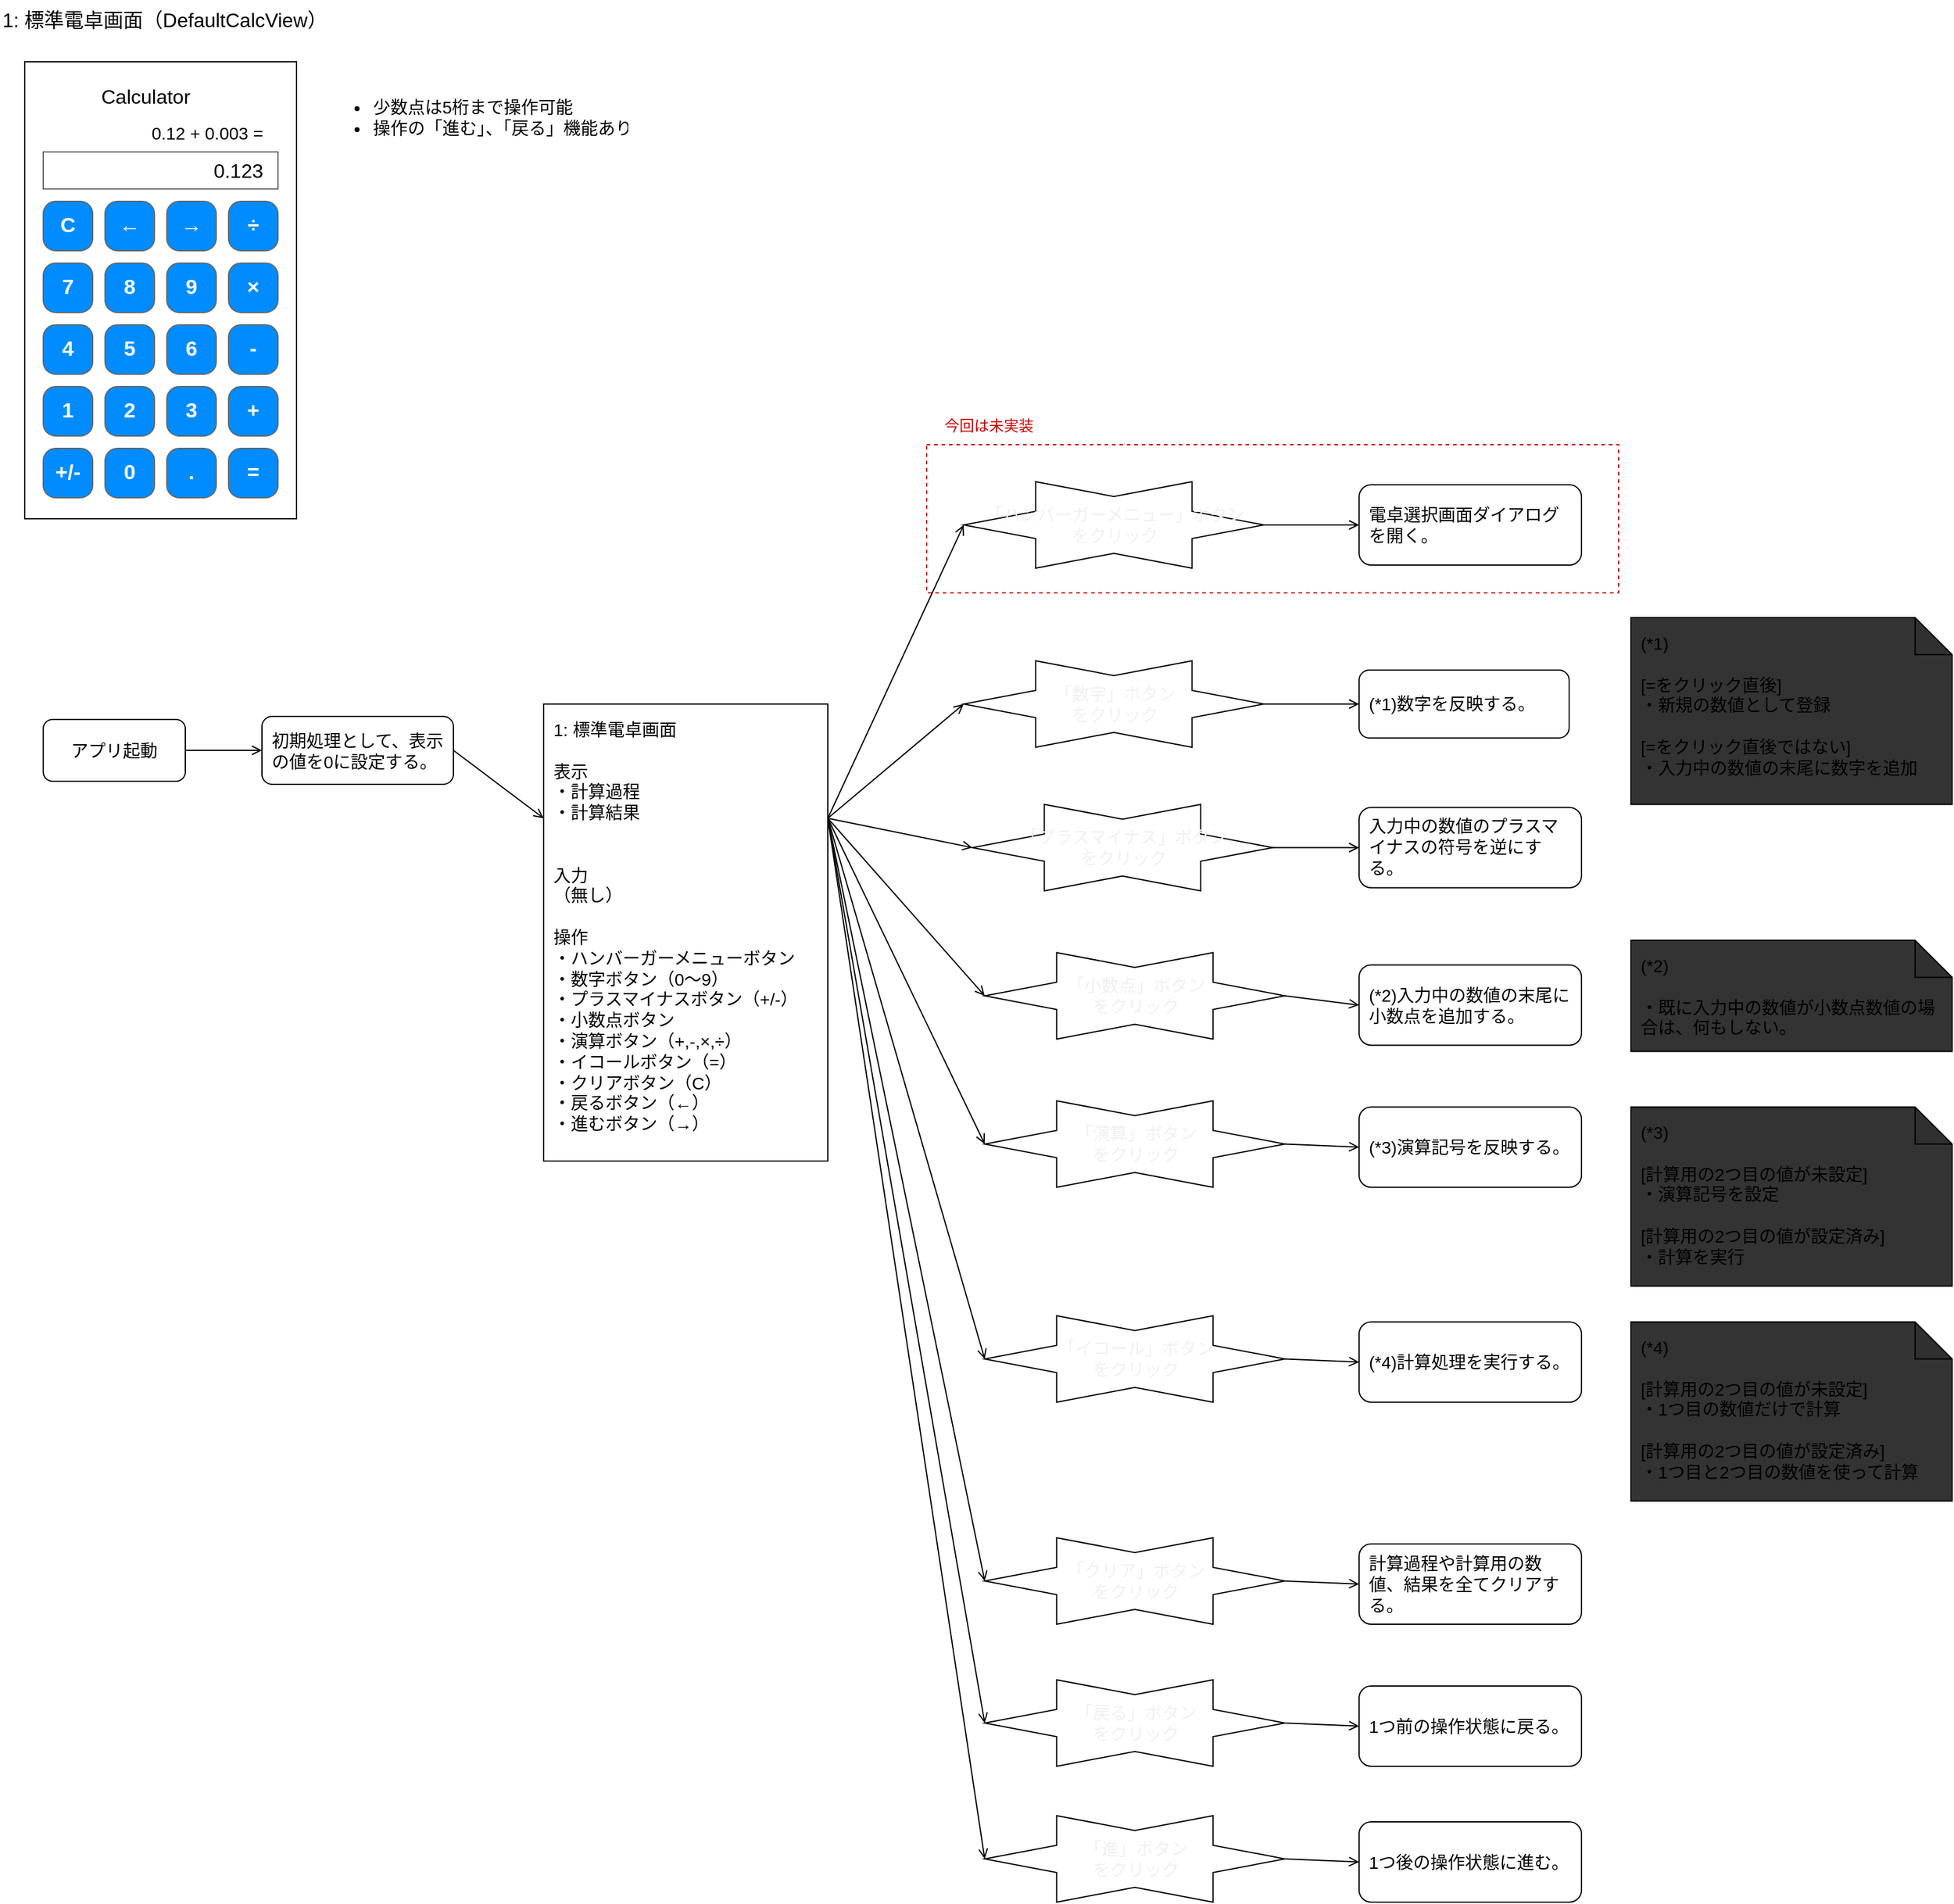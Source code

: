 <mxfile>
    <diagram id="Mt2VS-fp84buWHTQqZdh" name="ページ1">
        <mxGraphModel dx="1718" dy="1132" grid="1" gridSize="10" guides="1" tooltips="1" connect="1" arrows="1" fold="1" page="1" pageScale="1" pageWidth="1654" pageHeight="1169" background="none" math="0" shadow="0">
            <root>
                <mxCell id="0"/>
                <mxCell id="1" parent="0"/>
                <mxCell id="3" value="1: 標準電卓画面（DefaultCalcView）" style="text;html=1;align=left;verticalAlign=top;whiteSpace=wrap;rounded=0;labelPosition=center;verticalLabelPosition=middle;fontSize=16;" parent="1" vertex="1">
                    <mxGeometry x="40" y="40" width="330" height="40" as="geometry"/>
                </mxCell>
                <mxCell id="4" value="C" style="strokeWidth=1;shadow=0;dashed=0;align=center;html=1;shape=mxgraph.mockup.buttons.button;strokeColor=#666666;fontColor=#ffffff;mainText=;buttonStyle=round;fontSize=17;fontStyle=1;fillColor=#008cff;whiteSpace=wrap;" parent="1" vertex="1">
                    <mxGeometry x="75" y="203" width="40" height="40" as="geometry"/>
                </mxCell>
                <mxCell id="5" value="←" style="strokeWidth=1;shadow=0;dashed=0;align=center;html=1;shape=mxgraph.mockup.buttons.button;strokeColor=#666666;fontColor=#ffffff;mainText=;buttonStyle=round;fontSize=17;fontStyle=1;fillColor=#008cff;whiteSpace=wrap;" parent="1" vertex="1">
                    <mxGeometry x="125" y="203" width="40" height="40" as="geometry"/>
                </mxCell>
                <mxCell id="6" value="→" style="strokeWidth=1;shadow=0;dashed=0;align=center;html=1;shape=mxgraph.mockup.buttons.button;strokeColor=#666666;fontColor=#ffffff;mainText=;buttonStyle=round;fontSize=17;fontStyle=1;fillColor=#008cff;whiteSpace=wrap;" parent="1" vertex="1">
                    <mxGeometry x="175" y="203" width="40" height="40" as="geometry"/>
                </mxCell>
                <mxCell id="7" value="÷" style="strokeWidth=1;shadow=0;dashed=0;align=center;html=1;shape=mxgraph.mockup.buttons.button;strokeColor=#666666;fontColor=#ffffff;mainText=;buttonStyle=round;fontSize=17;fontStyle=1;fillColor=#008cff;whiteSpace=wrap;" parent="1" vertex="1">
                    <mxGeometry x="225" y="203" width="40" height="40" as="geometry"/>
                </mxCell>
                <mxCell id="8" value="7" style="strokeWidth=1;shadow=0;dashed=0;align=center;html=1;shape=mxgraph.mockup.buttons.button;strokeColor=#666666;fontColor=#ffffff;mainText=;buttonStyle=round;fontSize=17;fontStyle=1;fillColor=#008cff;whiteSpace=wrap;" parent="1" vertex="1">
                    <mxGeometry x="75" y="253" width="40" height="40" as="geometry"/>
                </mxCell>
                <mxCell id="9" value="8" style="strokeWidth=1;shadow=0;dashed=0;align=center;html=1;shape=mxgraph.mockup.buttons.button;strokeColor=#666666;fontColor=#ffffff;mainText=;buttonStyle=round;fontSize=17;fontStyle=1;fillColor=#008cff;whiteSpace=wrap;" parent="1" vertex="1">
                    <mxGeometry x="125" y="253" width="40" height="40" as="geometry"/>
                </mxCell>
                <mxCell id="10" value="9" style="strokeWidth=1;shadow=0;dashed=0;align=center;html=1;shape=mxgraph.mockup.buttons.button;strokeColor=#666666;fontColor=#ffffff;mainText=;buttonStyle=round;fontSize=17;fontStyle=1;fillColor=#008cff;whiteSpace=wrap;" parent="1" vertex="1">
                    <mxGeometry x="175" y="253" width="40" height="40" as="geometry"/>
                </mxCell>
                <mxCell id="11" value="×" style="strokeWidth=1;shadow=0;dashed=0;align=center;html=1;shape=mxgraph.mockup.buttons.button;strokeColor=#666666;fontColor=#ffffff;mainText=;buttonStyle=round;fontSize=17;fontStyle=1;fillColor=#008cff;whiteSpace=wrap;" parent="1" vertex="1">
                    <mxGeometry x="225" y="253" width="40" height="40" as="geometry"/>
                </mxCell>
                <mxCell id="12" value="4" style="strokeWidth=1;shadow=0;dashed=0;align=center;html=1;shape=mxgraph.mockup.buttons.button;strokeColor=#666666;fontColor=#ffffff;mainText=;buttonStyle=round;fontSize=17;fontStyle=1;fillColor=#008cff;whiteSpace=wrap;" parent="1" vertex="1">
                    <mxGeometry x="75" y="303" width="40" height="40" as="geometry"/>
                </mxCell>
                <mxCell id="13" value="5" style="strokeWidth=1;shadow=0;dashed=0;align=center;html=1;shape=mxgraph.mockup.buttons.button;strokeColor=#666666;fontColor=#ffffff;mainText=;buttonStyle=round;fontSize=17;fontStyle=1;fillColor=#008cff;whiteSpace=wrap;" parent="1" vertex="1">
                    <mxGeometry x="125" y="303" width="40" height="40" as="geometry"/>
                </mxCell>
                <mxCell id="14" value="6" style="strokeWidth=1;shadow=0;dashed=0;align=center;html=1;shape=mxgraph.mockup.buttons.button;strokeColor=#666666;fontColor=#ffffff;mainText=;buttonStyle=round;fontSize=17;fontStyle=1;fillColor=#008cff;whiteSpace=wrap;" parent="1" vertex="1">
                    <mxGeometry x="175" y="303" width="40" height="40" as="geometry"/>
                </mxCell>
                <mxCell id="15" value="-" style="strokeWidth=1;shadow=0;dashed=0;align=center;html=1;shape=mxgraph.mockup.buttons.button;strokeColor=#666666;fontColor=#ffffff;mainText=;buttonStyle=round;fontSize=17;fontStyle=1;fillColor=#008cff;whiteSpace=wrap;" parent="1" vertex="1">
                    <mxGeometry x="225" y="303" width="40" height="40" as="geometry"/>
                </mxCell>
                <mxCell id="16" value="1" style="strokeWidth=1;shadow=0;dashed=0;align=center;html=1;shape=mxgraph.mockup.buttons.button;strokeColor=#666666;fontColor=#ffffff;mainText=;buttonStyle=round;fontSize=17;fontStyle=1;fillColor=#008cff;whiteSpace=wrap;" parent="1" vertex="1">
                    <mxGeometry x="75" y="353" width="40" height="40" as="geometry"/>
                </mxCell>
                <mxCell id="17" value="2" style="strokeWidth=1;shadow=0;dashed=0;align=center;html=1;shape=mxgraph.mockup.buttons.button;strokeColor=#666666;fontColor=#ffffff;mainText=;buttonStyle=round;fontSize=17;fontStyle=1;fillColor=#008cff;whiteSpace=wrap;" parent="1" vertex="1">
                    <mxGeometry x="125" y="353" width="40" height="40" as="geometry"/>
                </mxCell>
                <mxCell id="18" value="3" style="strokeWidth=1;shadow=0;dashed=0;align=center;html=1;shape=mxgraph.mockup.buttons.button;strokeColor=#666666;fontColor=#ffffff;mainText=;buttonStyle=round;fontSize=17;fontStyle=1;fillColor=#008cff;whiteSpace=wrap;" parent="1" vertex="1">
                    <mxGeometry x="175" y="353" width="40" height="40" as="geometry"/>
                </mxCell>
                <mxCell id="19" value="+" style="strokeWidth=1;shadow=0;dashed=0;align=center;html=1;shape=mxgraph.mockup.buttons.button;strokeColor=#666666;fontColor=#ffffff;mainText=;buttonStyle=round;fontSize=17;fontStyle=1;fillColor=#008cff;whiteSpace=wrap;" parent="1" vertex="1">
                    <mxGeometry x="225" y="353" width="40" height="40" as="geometry"/>
                </mxCell>
                <mxCell id="20" value="+/-" style="strokeWidth=1;shadow=0;dashed=0;align=center;html=1;shape=mxgraph.mockup.buttons.button;strokeColor=#666666;fontColor=#ffffff;mainText=;buttonStyle=round;fontSize=17;fontStyle=1;fillColor=#008cff;whiteSpace=wrap;" parent="1" vertex="1">
                    <mxGeometry x="75" y="403" width="40" height="40" as="geometry"/>
                </mxCell>
                <mxCell id="21" value="0" style="strokeWidth=1;shadow=0;dashed=0;align=center;html=1;shape=mxgraph.mockup.buttons.button;strokeColor=#666666;fontColor=#ffffff;mainText=;buttonStyle=round;fontSize=17;fontStyle=1;fillColor=#008cff;whiteSpace=wrap;" parent="1" vertex="1">
                    <mxGeometry x="125" y="403" width="40" height="40" as="geometry"/>
                </mxCell>
                <mxCell id="22" value="." style="strokeWidth=1;shadow=0;dashed=0;align=center;html=1;shape=mxgraph.mockup.buttons.button;strokeColor=#666666;fontColor=#ffffff;mainText=;buttonStyle=round;fontSize=17;fontStyle=1;fillColor=#008cff;whiteSpace=wrap;" parent="1" vertex="1">
                    <mxGeometry x="175" y="403" width="40" height="40" as="geometry"/>
                </mxCell>
                <mxCell id="23" value="=" style="strokeWidth=1;shadow=0;dashed=0;align=center;html=1;shape=mxgraph.mockup.buttons.button;strokeColor=#666666;fontColor=#ffffff;mainText=;buttonStyle=round;fontSize=17;fontStyle=1;fillColor=#008cff;whiteSpace=wrap;" parent="1" vertex="1">
                    <mxGeometry x="225" y="403" width="40" height="40" as="geometry"/>
                </mxCell>
                <mxCell id="25" value="" style="strokeWidth=1;shadow=0;dashed=0;align=right;html=1;shape=mxgraph.mockup.text.textBox;fontColor=#666666;align=left;fontSize=17;spacingLeft=4;spacingTop=-3;strokeColor=#666666;mainText=;labelPosition=center;verticalLabelPosition=middle;verticalAlign=middle;" parent="1" vertex="1">
                    <mxGeometry x="75" y="163" width="190" height="30" as="geometry"/>
                </mxCell>
                <mxCell id="27" value="0.123" style="text;html=1;strokeColor=none;fillColor=none;align=right;verticalAlign=middle;whiteSpace=wrap;rounded=0;fontSize=16;" parent="1" vertex="1">
                    <mxGeometry x="195" y="163" width="60" height="30" as="geometry"/>
                </mxCell>
                <mxCell id="28" value="Calculator" style="text;html=1;strokeColor=none;fillColor=none;align=left;verticalAlign=middle;whiteSpace=wrap;rounded=0;fontSize=16;" parent="1" vertex="1">
                    <mxGeometry x="120" y="103" width="100" height="30" as="geometry"/>
                </mxCell>
                <mxCell id="55" value="" style="dashed=0;shape=mxgraph.gmdl.preferences;strokeColor=none;fillColor=#FFFFFF;fontSize=16;" parent="1" vertex="1">
                    <mxGeometry x="78" y="110" width="24" height="16" as="geometry"/>
                </mxCell>
                <mxCell id="56" value="0.12 + 0.003 =" style="text;html=1;strokeColor=none;fillColor=none;align=right;verticalAlign=middle;whiteSpace=wrap;rounded=0;fontSize=14;" parent="1" vertex="1">
                    <mxGeometry x="115" y="133" width="140" height="30" as="geometry"/>
                </mxCell>
                <mxCell id="57" value="" style="rounded=0;whiteSpace=wrap;html=1;fontSize=14;fontColor=#000000;fillColor=none;" parent="1" vertex="1">
                    <mxGeometry x="60" y="90" width="220" height="370" as="geometry"/>
                </mxCell>
                <mxCell id="58" value="&lt;ul&gt;&lt;li&gt;少数点は5桁まで操作可能&lt;/li&gt;&lt;li&gt;操作の「進む」、「戻る」機能あり&lt;/li&gt;&lt;/ul&gt;" style="text;strokeColor=none;fillColor=none;html=1;whiteSpace=wrap;verticalAlign=top;overflow=hidden;fontSize=14;fontColor=default;" parent="1" vertex="1">
                    <mxGeometry x="300" y="98" width="320" height="82" as="geometry"/>
                </mxCell>
                <mxCell id="67" style="edgeStyle=none;html=1;exitX=1;exitY=0.5;exitDx=0;exitDy=0;entryX=0;entryY=0.5;entryDx=0;entryDy=0;fontSize=14;fontColor=default;endArrow=open;endFill=0;startSize=6;endSize=6;" parent="1" source="59" target="68" edge="1">
                    <mxGeometry relative="1" as="geometry"/>
                </mxCell>
                <mxCell id="59" value="アプリ起動" style="rounded=1;whiteSpace=wrap;html=1;fontSize=14;fontColor=default;fillColor=none;" parent="1" vertex="1">
                    <mxGeometry x="75" y="622.5" width="115" height="50" as="geometry"/>
                </mxCell>
                <mxCell id="76" style="edgeStyle=none;html=1;exitX=1;exitY=0.25;exitDx=0;exitDy=0;entryX=0;entryY=0.5;entryDx=0;entryDy=0;entryPerimeter=0;fontSize=14;fontColor=#000000;endArrow=open;endFill=0;startSize=6;endSize=6;" parent="1" source="66" target="79" edge="1">
                    <mxGeometry relative="1" as="geometry">
                        <mxPoint x="842.1" y="700.163" as="targetPoint"/>
                    </mxGeometry>
                </mxCell>
                <mxCell id="81" style="edgeStyle=none;html=1;exitX=1;exitY=0.25;exitDx=0;exitDy=0;entryX=0;entryY=0.5;entryDx=0;entryDy=0;entryPerimeter=0;fontSize=14;fontColor=#000000;endArrow=open;endFill=0;startSize=6;endSize=6;" parent="1" source="66" target="80" edge="1">
                    <mxGeometry relative="1" as="geometry"/>
                </mxCell>
                <mxCell id="93" style="edgeStyle=none;html=1;exitX=1;exitY=0.25;exitDx=0;exitDy=0;entryX=0;entryY=0.5;entryDx=0;entryDy=0;entryPerimeter=0;fontSize=14;fontColor=#000000;endArrow=open;endFill=0;startSize=6;endSize=6;" parent="1" source="66" target="89" edge="1">
                    <mxGeometry relative="1" as="geometry"/>
                </mxCell>
                <mxCell id="97" style="edgeStyle=none;html=1;exitX=1;exitY=0.25;exitDx=0;exitDy=0;entryX=0;entryY=0.5;entryDx=0;entryDy=0;entryPerimeter=0;fontSize=14;fontColor=#000000;endArrow=open;endFill=0;startSize=6;endSize=6;" parent="1" source="66" target="94" edge="1">
                    <mxGeometry relative="1" as="geometry"/>
                </mxCell>
                <mxCell id="108" style="edgeStyle=none;html=1;exitX=1;exitY=0.25;exitDx=0;exitDy=0;entryX=0;entryY=0.5;entryDx=0;entryDy=0;entryPerimeter=0;fontSize=14;fontColor=#000000;endArrow=open;endFill=0;startSize=6;endSize=6;" parent="1" source="66" target="99" edge="1">
                    <mxGeometry relative="1" as="geometry"/>
                </mxCell>
                <mxCell id="109" style="edgeStyle=none;html=1;exitX=1;exitY=0.25;exitDx=0;exitDy=0;entryX=0;entryY=0.5;entryDx=0;entryDy=0;entryPerimeter=0;fontSize=14;fontColor=#000000;endArrow=open;endFill=0;startSize=6;endSize=6;" parent="1" source="66" target="101" edge="1">
                    <mxGeometry relative="1" as="geometry"/>
                </mxCell>
                <mxCell id="110" style="edgeStyle=none;html=1;exitX=1;exitY=0.25;exitDx=0;exitDy=0;entryX=0;entryY=0.5;entryDx=0;entryDy=0;entryPerimeter=0;fontSize=14;fontColor=#000000;endArrow=open;endFill=0;startSize=6;endSize=6;" parent="1" source="66" target="102" edge="1">
                    <mxGeometry relative="1" as="geometry"/>
                </mxCell>
                <mxCell id="66" value="1: 標準電卓画面&lt;br&gt;&lt;br&gt;表示&lt;br&gt;・計算過程&lt;br&gt;・計算結果&lt;br&gt;&lt;br&gt;&lt;br&gt;入力&lt;br&gt;（無し）&lt;br&gt;&lt;br&gt;操作&lt;br&gt;・ハンバーガーメニューボタン&lt;br&gt;・数字ボタン（0～9）&lt;br&gt;・プラスマイナスボタン（+/-）&lt;br&gt;・小数点ボタン&lt;br&gt;・演算ボタン（+,-,×,÷）&lt;br&gt;・イコールボタン（=）&lt;br&gt;・クリアボタン（C）&lt;br&gt;・戻るボタン（←）&lt;br&gt;・進むボタン（→）" style="rounded=0;whiteSpace=wrap;html=1;fontSize=14;fontColor=default;fillColor=none;align=left;verticalAlign=top;spacingLeft=0;spacing=8;" parent="1" vertex="1">
                    <mxGeometry x="480" y="610" width="230" height="370" as="geometry"/>
                </mxCell>
                <mxCell id="70" style="edgeStyle=none;html=1;exitX=1;exitY=0.5;exitDx=0;exitDy=0;entryX=0;entryY=0.25;entryDx=0;entryDy=0;fontSize=14;fontColor=default;endArrow=open;endFill=0;startSize=6;endSize=6;" parent="1" source="68" target="66" edge="1">
                    <mxGeometry relative="1" as="geometry"/>
                </mxCell>
                <mxCell id="68" value="初期処理として、表示の値を0に設定する。" style="rounded=1;whiteSpace=wrap;html=1;fontSize=14;fontColor=default;fillColor=none;align=left;spacing=8;" parent="1" vertex="1">
                    <mxGeometry x="252" y="620" width="155" height="55" as="geometry"/>
                </mxCell>
                <mxCell id="77" style="edgeStyle=none;html=1;exitX=1;exitY=0.5;exitDx=0;exitDy=0;exitPerimeter=0;entryX=0;entryY=0.5;entryDx=0;entryDy=0;fontSize=14;fontColor=#000000;endArrow=open;endFill=0;startSize=6;endSize=6;" parent="1" source="79" target="75" edge="1">
                    <mxGeometry relative="1" as="geometry">
                        <mxPoint x="969.6" y="596.562" as="sourcePoint"/>
                    </mxGeometry>
                </mxCell>
                <mxCell id="74" value="(*1)&lt;br&gt;&lt;br&gt;[=をクリック直後]&lt;br&gt;・新規の数値として登録&lt;br&gt;&lt;br&gt;[=をクリック直後ではない]&lt;br&gt;・入力中の数値の末尾に数字を追加" style="shape=note;whiteSpace=wrap;html=1;backgroundOutline=1;darkOpacity=0.05;fontSize=14;align=left;verticalAlign=top;fillColor=#333333;perimeterSpacing=0;spacing=8;" parent="1" vertex="1">
                    <mxGeometry x="1360" y="540" width="260" height="151.25" as="geometry"/>
                </mxCell>
                <mxCell id="75" value="(*1)数字を反映する。" style="rounded=1;whiteSpace=wrap;html=1;fontSize=14;fontColor=default;fillColor=none;align=left;spacing=8;" parent="1" vertex="1">
                    <mxGeometry x="1140" y="582.5" width="170" height="55" as="geometry"/>
                </mxCell>
                <mxCell id="79" value="&lt;span style=&quot;color: rgb(240, 240, 240);&quot;&gt;「数字」ボタン&lt;br&gt;をクリック&lt;/span&gt;" style="verticalLabelPosition=middle;verticalAlign=middle;html=1;shape=mxgraph.basic.6_point_star;fontSize=14;fontColor=#000000;fillColor=none;labelPosition=center;align=center;" parent="1" vertex="1">
                    <mxGeometry x="820" y="575" width="243" height="70" as="geometry"/>
                </mxCell>
                <mxCell id="83" style="edgeStyle=none;html=1;exitX=1;exitY=0.5;exitDx=0;exitDy=0;exitPerimeter=0;entryX=0;entryY=0.5;entryDx=0;entryDy=0;fontSize=14;fontColor=#000000;endArrow=open;endFill=0;startSize=6;endSize=6;" parent="1" source="80" target="82" edge="1">
                    <mxGeometry relative="1" as="geometry"/>
                </mxCell>
                <mxCell id="80" value="&lt;span style=&quot;color: rgb(240, 240, 240);&quot;&gt;「プラスマイナス」ボタン&lt;br&gt;をクリック&lt;/span&gt;" style="verticalLabelPosition=middle;verticalAlign=middle;html=1;shape=mxgraph.basic.6_point_star;fontSize=14;fontColor=#000000;fillColor=none;labelPosition=center;align=center;" parent="1" vertex="1">
                    <mxGeometry x="827" y="691.25" width="243" height="70" as="geometry"/>
                </mxCell>
                <mxCell id="82" value="入力中の数値のプラスマイナスの符号を逆にする。" style="rounded=1;whiteSpace=wrap;html=1;fontSize=14;fontColor=default;fillColor=none;align=left;spacing=8;" parent="1" vertex="1">
                    <mxGeometry x="1140" y="693.75" width="180" height="65" as="geometry"/>
                </mxCell>
                <mxCell id="84" value="&lt;span style=&quot;color: rgb(240, 240, 240);&quot;&gt;「小数点」ボタン&lt;br&gt;をクリック&lt;/span&gt;" style="verticalLabelPosition=middle;verticalAlign=middle;html=1;shape=mxgraph.basic.6_point_star;fontSize=14;fontColor=#000000;fillColor=none;labelPosition=center;align=center;" parent="1" vertex="1">
                    <mxGeometry x="837" y="811.25" width="243" height="70" as="geometry"/>
                </mxCell>
                <mxCell id="85" value="(*2)入力中の数値の末尾に小数点を追加する。" style="rounded=1;whiteSpace=wrap;html=1;fontSize=14;fontColor=default;fillColor=none;align=left;spacing=8;" parent="1" vertex="1">
                    <mxGeometry x="1140" y="821.25" width="180" height="65" as="geometry"/>
                </mxCell>
                <mxCell id="86" value="(*2)&lt;br&gt;&lt;br&gt;・既に入力中の数値が小数点数値の場合は、何もしない。" style="shape=note;whiteSpace=wrap;html=1;backgroundOutline=1;darkOpacity=0.05;fontSize=14;align=left;verticalAlign=top;fillColor=#333333;spacing=8;" parent="1" vertex="1">
                    <mxGeometry x="1360" y="801.25" width="260" height="90" as="geometry"/>
                </mxCell>
                <mxCell id="87" style="edgeStyle=none;html=1;exitX=1;exitY=0.25;exitDx=0;exitDy=0;entryX=0;entryY=0.5;entryDx=0;entryDy=0;entryPerimeter=0;fontSize=14;fontColor=#000000;endArrow=open;endFill=0;startSize=6;endSize=6;" parent="1" source="66" target="84" edge="1">
                    <mxGeometry relative="1" as="geometry">
                        <mxPoint x="720" y="707.5" as="sourcePoint"/>
                        <mxPoint x="837" y="795" as="targetPoint"/>
                    </mxGeometry>
                </mxCell>
                <mxCell id="88" style="edgeStyle=none;html=1;exitX=1;exitY=0.5;exitDx=0;exitDy=0;entryX=0;entryY=0.5;entryDx=0;entryDy=0;fontSize=14;fontColor=#000000;endArrow=open;endFill=0;startSize=6;endSize=6;exitPerimeter=0;" parent="1" source="84" target="85" edge="1">
                    <mxGeometry relative="1" as="geometry">
                        <mxPoint x="1063" y="881.25" as="sourcePoint"/>
                        <mxPoint x="1190" y="1088.75" as="targetPoint"/>
                    </mxGeometry>
                </mxCell>
                <mxCell id="92" style="edgeStyle=none;html=1;exitX=1;exitY=0.5;exitDx=0;exitDy=0;exitPerimeter=0;entryX=0;entryY=0.5;entryDx=0;entryDy=0;fontSize=14;fontColor=#000000;endArrow=open;endFill=0;startSize=6;endSize=6;" parent="1" source="89" target="90" edge="1">
                    <mxGeometry relative="1" as="geometry"/>
                </mxCell>
                <mxCell id="89" value="&lt;span style=&quot;color: rgb(240, 240, 240);&quot;&gt;「演算」ボタン&lt;br&gt;をクリック&lt;/span&gt;" style="verticalLabelPosition=middle;verticalAlign=middle;html=1;shape=mxgraph.basic.6_point_star;fontSize=14;fontColor=#000000;fillColor=none;labelPosition=center;align=center;" parent="1" vertex="1">
                    <mxGeometry x="837" y="931.25" width="243" height="70" as="geometry"/>
                </mxCell>
                <mxCell id="90" value="(*3)演算記号を反映する。" style="rounded=1;whiteSpace=wrap;html=1;fontSize=14;fontColor=default;fillColor=none;align=left;spacing=8;" parent="1" vertex="1">
                    <mxGeometry x="1140" y="936.25" width="180" height="65" as="geometry"/>
                </mxCell>
                <mxCell id="91" value="(*3)&lt;br&gt;&lt;br&gt;[計算用の2つ目の値が未設定]&lt;br&gt;・演算記号を設定&lt;br&gt;&lt;br&gt;[計算用の2つ目の値が設定済み]&lt;br&gt;・計算を実行" style="shape=note;whiteSpace=wrap;html=1;backgroundOutline=1;darkOpacity=0.05;fontSize=14;align=left;verticalAlign=top;fillColor=#333333;spacing=8;" parent="1" vertex="1">
                    <mxGeometry x="1360" y="936.25" width="260" height="145" as="geometry"/>
                </mxCell>
                <mxCell id="98" style="edgeStyle=none;html=1;exitX=1;exitY=0.5;exitDx=0;exitDy=0;exitPerimeter=0;entryX=0;entryY=0.5;entryDx=0;entryDy=0;fontSize=14;fontColor=#000000;endArrow=open;endFill=0;startSize=6;endSize=6;" parent="1" source="94" target="95" edge="1">
                    <mxGeometry relative="1" as="geometry"/>
                </mxCell>
                <mxCell id="94" value="&lt;span style=&quot;color: rgb(240, 240, 240);&quot;&gt;「イコール」ボタン&lt;br&gt;をクリック&lt;/span&gt;" style="verticalLabelPosition=middle;verticalAlign=middle;html=1;shape=mxgraph.basic.6_point_star;fontSize=14;fontColor=#000000;fillColor=none;labelPosition=center;align=center;" parent="1" vertex="1">
                    <mxGeometry x="837" y="1105.25" width="243" height="70" as="geometry"/>
                </mxCell>
                <mxCell id="95" value="(*4)計算処理を実行する。" style="rounded=1;whiteSpace=wrap;html=1;fontSize=14;fontColor=default;fillColor=none;align=left;spacing=8;" parent="1" vertex="1">
                    <mxGeometry x="1140" y="1110.25" width="180" height="65" as="geometry"/>
                </mxCell>
                <mxCell id="96" value="(*4)&lt;br&gt;&lt;br&gt;[計算用の2つ目の値が未設定]&lt;br&gt;・1つ目の数値だけで計算&lt;br&gt;&lt;br&gt;[計算用の2つ目の値が設定済み]&lt;br&gt;・1つ目と2つ目の数値を使って計算" style="shape=note;whiteSpace=wrap;html=1;backgroundOutline=1;darkOpacity=0.05;fontSize=14;align=left;verticalAlign=top;fillColor=#333333;spacing=8;" parent="1" vertex="1">
                    <mxGeometry x="1360" y="1110.25" width="260" height="145" as="geometry"/>
                </mxCell>
                <mxCell id="105" style="edgeStyle=none;html=1;exitX=1;exitY=0.5;exitDx=0;exitDy=0;exitPerimeter=0;entryX=0;entryY=0.5;entryDx=0;entryDy=0;fontSize=14;fontColor=#000000;endArrow=open;endFill=0;startSize=6;endSize=6;" parent="1" source="99" target="100" edge="1">
                    <mxGeometry relative="1" as="geometry"/>
                </mxCell>
                <mxCell id="99" value="&lt;span style=&quot;color: rgb(240, 240, 240);&quot;&gt;「クリア」ボタン&lt;br&gt;をクリック&lt;/span&gt;" style="verticalLabelPosition=middle;verticalAlign=middle;html=1;shape=mxgraph.basic.6_point_star;fontSize=14;fontColor=#000000;fillColor=none;labelPosition=center;align=center;" parent="1" vertex="1">
                    <mxGeometry x="837" y="1285" width="243" height="70" as="geometry"/>
                </mxCell>
                <mxCell id="100" value="計算過程や計算用の数値、結果を全てクリアする。" style="rounded=1;whiteSpace=wrap;html=1;fontSize=14;fontColor=default;fillColor=none;align=left;spacing=8;" parent="1" vertex="1">
                    <mxGeometry x="1140" y="1290" width="180" height="65" as="geometry"/>
                </mxCell>
                <mxCell id="106" style="edgeStyle=none;html=1;exitX=1;exitY=0.5;exitDx=0;exitDy=0;exitPerimeter=0;entryX=0;entryY=0.5;entryDx=0;entryDy=0;fontSize=14;fontColor=#000000;endArrow=open;endFill=0;startSize=6;endSize=6;" parent="1" source="101" target="103" edge="1">
                    <mxGeometry relative="1" as="geometry"/>
                </mxCell>
                <mxCell id="101" value="&lt;span style=&quot;color: rgb(240, 240, 240);&quot;&gt;「戻る」ボタン&lt;br&gt;をクリック&lt;/span&gt;" style="verticalLabelPosition=middle;verticalAlign=middle;html=1;shape=mxgraph.basic.6_point_star;fontSize=14;fontColor=#000000;fillColor=none;labelPosition=center;align=center;" parent="1" vertex="1">
                    <mxGeometry x="837" y="1400" width="243" height="70" as="geometry"/>
                </mxCell>
                <mxCell id="107" style="edgeStyle=none;html=1;exitX=1;exitY=0.5;exitDx=0;exitDy=0;exitPerimeter=0;entryX=0;entryY=0.5;entryDx=0;entryDy=0;fontSize=14;fontColor=#000000;endArrow=open;endFill=0;startSize=6;endSize=6;" parent="1" source="102" target="104" edge="1">
                    <mxGeometry relative="1" as="geometry"/>
                </mxCell>
                <mxCell id="102" value="&lt;span style=&quot;color: rgb(240, 240, 240);&quot;&gt;「進」ボタン&lt;br&gt;をクリック&lt;/span&gt;" style="verticalLabelPosition=middle;verticalAlign=middle;html=1;shape=mxgraph.basic.6_point_star;fontSize=14;fontColor=#000000;fillColor=none;labelPosition=center;align=center;" parent="1" vertex="1">
                    <mxGeometry x="837" y="1510" width="243" height="70" as="geometry"/>
                </mxCell>
                <mxCell id="103" value="1つ前の操作状態に戻る。" style="rounded=1;whiteSpace=wrap;html=1;fontSize=14;fontColor=default;fillColor=none;align=left;spacing=8;" parent="1" vertex="1">
                    <mxGeometry x="1140" y="1405" width="180" height="65" as="geometry"/>
                </mxCell>
                <mxCell id="104" value="1つ後の操作状態に進む。" style="rounded=1;whiteSpace=wrap;html=1;fontSize=14;fontColor=default;fillColor=none;align=left;spacing=8;" parent="1" vertex="1">
                    <mxGeometry x="1140" y="1515" width="180" height="65" as="geometry"/>
                </mxCell>
                <mxCell id="111" value="&lt;span style=&quot;color: rgb(240, 240, 240);&quot;&gt;「ハンバーガーメニュー」ボタン&lt;br&gt;をクリック&lt;/span&gt;" style="verticalLabelPosition=middle;verticalAlign=middle;html=1;shape=mxgraph.basic.6_point_star;fontSize=14;fontColor=#000000;fillColor=none;labelPosition=center;align=center;" vertex="1" parent="1">
                    <mxGeometry x="820" y="430" width="243" height="70" as="geometry"/>
                </mxCell>
                <mxCell id="112" style="edgeStyle=none;html=1;exitX=1;exitY=0.25;exitDx=0;exitDy=0;entryX=0;entryY=0.5;entryDx=0;entryDy=0;entryPerimeter=0;fontSize=14;fontColor=#000000;endArrow=open;endFill=0;startSize=6;endSize=6;" edge="1" parent="1" source="66" target="111">
                    <mxGeometry relative="1" as="geometry">
                        <mxPoint x="820" y="560" as="targetPoint"/>
                        <mxPoint x="710" y="652.5" as="sourcePoint"/>
                    </mxGeometry>
                </mxCell>
                <mxCell id="113" value="電卓選択画面ダイアログを開く。" style="rounded=1;whiteSpace=wrap;html=1;fontSize=14;fontColor=default;fillColor=none;align=left;spacing=8;" vertex="1" parent="1">
                    <mxGeometry x="1140" y="432.5" width="180" height="65" as="geometry"/>
                </mxCell>
                <mxCell id="115" style="edgeStyle=none;html=1;exitX=1;exitY=0.5;exitDx=0;exitDy=0;exitPerimeter=0;entryX=0;entryY=0.5;entryDx=0;entryDy=0;fontSize=14;fontColor=#000000;endArrow=open;endFill=0;startSize=6;endSize=6;" edge="1" parent="1" source="111" target="113">
                    <mxGeometry relative="1" as="geometry">
                        <mxPoint x="1073" y="620" as="sourcePoint"/>
                        <mxPoint x="1150" y="620" as="targetPoint"/>
                    </mxGeometry>
                </mxCell>
                <mxCell id="116" value="" style="rounded=0;whiteSpace=wrap;html=1;dashed=1;fillColor=none;strokeColor=#CC0000;" vertex="1" parent="1">
                    <mxGeometry x="790" y="400" width="560" height="120" as="geometry"/>
                </mxCell>
                <mxCell id="118" value="今回は未実装" style="text;html=1;align=center;verticalAlign=middle;resizable=0;points=[];autosize=1;strokeColor=none;fillColor=none;fontColor=#CC0000;" vertex="1" parent="1">
                    <mxGeometry x="790" y="370" width="100" height="30" as="geometry"/>
                </mxCell>
            </root>
        </mxGraphModel>
    </diagram>
</mxfile>
